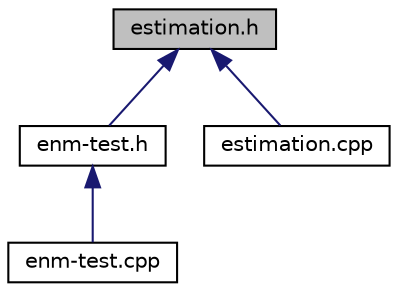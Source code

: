digraph "estimation.h"
{
  edge [fontname="Helvetica",fontsize="10",labelfontname="Helvetica",labelfontsize="10"];
  node [fontname="Helvetica",fontsize="10",shape=record];
  Node1 [label="estimation.h",height=0.2,width=0.4,color="black", fillcolor="grey75", style="filled" fontcolor="black"];
  Node1 -> Node2 [dir="back",color="midnightblue",fontsize="10",style="solid",fontname="Helvetica"];
  Node2 [label="enm-test.h",height=0.2,width=0.4,color="black", fillcolor="white", style="filled",URL="$enm-test_8h.html"];
  Node2 -> Node3 [dir="back",color="midnightblue",fontsize="10",style="solid",fontname="Helvetica"];
  Node3 [label="enm-test.cpp",height=0.2,width=0.4,color="black", fillcolor="white", style="filled",URL="$enm-test_8cpp.html"];
  Node1 -> Node4 [dir="back",color="midnightblue",fontsize="10",style="solid",fontname="Helvetica"];
  Node4 [label="estimation.cpp",height=0.2,width=0.4,color="black", fillcolor="white", style="filled",URL="$estimation_8cpp.html"];
}
